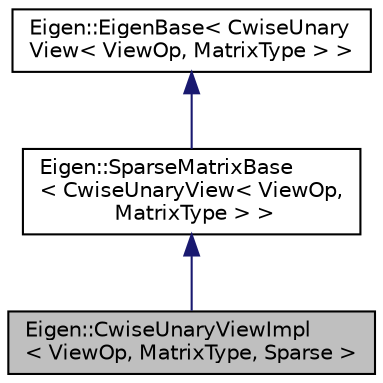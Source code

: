 digraph "Eigen::CwiseUnaryViewImpl&lt; ViewOp, MatrixType, Sparse &gt;"
{
  edge [fontname="Helvetica",fontsize="10",labelfontname="Helvetica",labelfontsize="10"];
  node [fontname="Helvetica",fontsize="10",shape=record];
  Node1 [label="Eigen::CwiseUnaryViewImpl\l\< ViewOp, MatrixType, Sparse \>",height=0.2,width=0.4,color="black", fillcolor="grey75", style="filled" fontcolor="black"];
  Node2 -> Node1 [dir="back",color="midnightblue",fontsize="10",style="solid",fontname="Helvetica"];
  Node2 [label="Eigen::SparseMatrixBase\l\< CwiseUnaryView\< ViewOp,\l MatrixType \> \>",height=0.2,width=0.4,color="black", fillcolor="white", style="filled",URL="$classEigen_1_1SparseMatrixBase.html"];
  Node3 -> Node2 [dir="back",color="midnightblue",fontsize="10",style="solid",fontname="Helvetica"];
  Node3 [label="Eigen::EigenBase\< CwiseUnary\lView\< ViewOp, MatrixType \> \>",height=0.2,width=0.4,color="black", fillcolor="white", style="filled",URL="$structEigen_1_1EigenBase.html"];
}
